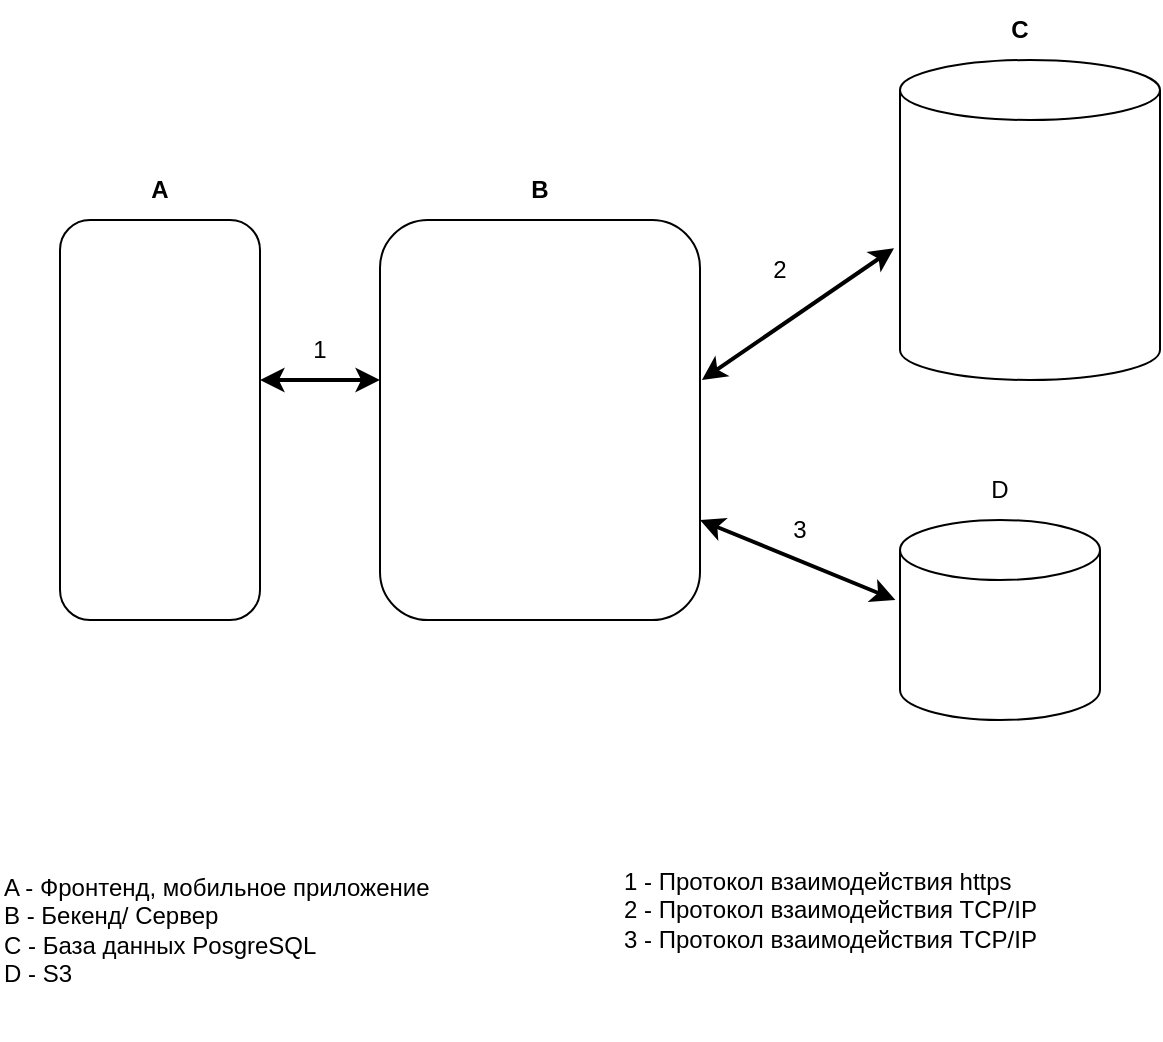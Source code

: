 <mxfile version="24.8.3">
  <diagram name="Страница — 1" id="0EDK6MfCusJcOLu9cGK9">
    <mxGraphModel dx="1434" dy="746" grid="1" gridSize="10" guides="1" tooltips="1" connect="1" arrows="1" fold="1" page="1" pageScale="1" pageWidth="2339" pageHeight="3300" math="0" shadow="0">
      <root>
        <mxCell id="0" />
        <mxCell id="1" parent="0" />
        <mxCell id="53JEWTsziwx4sO8Of7nc-1" value="" style="rounded=1;whiteSpace=wrap;html=1;rotation=-90;" parent="1" vertex="1">
          <mxGeometry x="30" y="330" width="200" height="100" as="geometry" />
        </mxCell>
        <mxCell id="53JEWTsziwx4sO8Of7nc-2" value="" style="rounded=1;whiteSpace=wrap;html=1;direction=south;" parent="1" vertex="1">
          <mxGeometry x="240" y="280" width="160" height="200" as="geometry" />
        </mxCell>
        <mxCell id="53JEWTsziwx4sO8Of7nc-3" value="" style="shape=cylinder3;whiteSpace=wrap;html=1;boundedLbl=1;backgroundOutline=1;size=15;" parent="1" vertex="1">
          <mxGeometry x="500" y="200" width="130" height="160" as="geometry" />
        </mxCell>
        <mxCell id="53JEWTsziwx4sO8Of7nc-4" value="&lt;b&gt;А&lt;/b&gt;" style="text;html=1;align=center;verticalAlign=middle;whiteSpace=wrap;rounded=0;" parent="1" vertex="1">
          <mxGeometry x="100" y="250" width="60" height="30" as="geometry" />
        </mxCell>
        <mxCell id="53JEWTsziwx4sO8Of7nc-6" value="&lt;b&gt;B&lt;/b&gt;" style="text;html=1;align=center;verticalAlign=middle;whiteSpace=wrap;rounded=0;" parent="1" vertex="1">
          <mxGeometry x="290" y="250" width="60" height="30" as="geometry" />
        </mxCell>
        <mxCell id="53JEWTsziwx4sO8Of7nc-8" value="&lt;b&gt;C&lt;/b&gt;" style="text;html=1;align=center;verticalAlign=middle;whiteSpace=wrap;rounded=0;" parent="1" vertex="1">
          <mxGeometry x="530" y="170" width="60" height="30" as="geometry" />
        </mxCell>
        <mxCell id="53JEWTsziwx4sO8Of7nc-10" value="" style="endArrow=classic;startArrow=classic;html=1;rounded=0;endSize=6;strokeWidth=2;" parent="1" edge="1">
          <mxGeometry width="50" height="50" relative="1" as="geometry">
            <mxPoint x="180" y="360" as="sourcePoint" />
            <mxPoint x="240" y="360" as="targetPoint" />
          </mxGeometry>
        </mxCell>
        <mxCell id="53JEWTsziwx4sO8Of7nc-14" value="" style="endArrow=classic;startArrow=classic;html=1;rounded=0;exitX=0.4;exitY=-0.006;exitDx=0;exitDy=0;exitPerimeter=0;strokeWidth=2;entryX=-0.023;entryY=0.588;entryDx=0;entryDy=0;entryPerimeter=0;" parent="1" source="53JEWTsziwx4sO8Of7nc-2" edge="1" target="53JEWTsziwx4sO8Of7nc-3">
          <mxGeometry width="50" height="50" relative="1" as="geometry">
            <mxPoint x="190" y="370" as="sourcePoint" />
            <mxPoint x="480" y="360" as="targetPoint" />
            <Array as="points" />
          </mxGeometry>
        </mxCell>
        <mxCell id="hni56AEVQrNbNFlHhM1i-1" value="1" style="text;html=1;align=center;verticalAlign=middle;whiteSpace=wrap;rounded=0;" vertex="1" parent="1">
          <mxGeometry x="180" y="330" width="60" height="30" as="geometry" />
        </mxCell>
        <mxCell id="hni56AEVQrNbNFlHhM1i-3" value="2" style="text;html=1;align=center;verticalAlign=middle;whiteSpace=wrap;rounded=0;" vertex="1" parent="1">
          <mxGeometry x="410" y="290" width="60" height="30" as="geometry" />
        </mxCell>
        <mxCell id="hni56AEVQrNbNFlHhM1i-5" value="" style="shape=cylinder3;whiteSpace=wrap;html=1;boundedLbl=1;backgroundOutline=1;size=15;" vertex="1" parent="1">
          <mxGeometry x="500" y="430" width="100" height="100" as="geometry" />
        </mxCell>
        <mxCell id="hni56AEVQrNbNFlHhM1i-7" value="" style="endArrow=classic;startArrow=classic;html=1;rounded=0;exitX=0.75;exitY=0;exitDx=0;exitDy=0;strokeWidth=2;entryX=-0.023;entryY=0.4;entryDx=0;entryDy=0;entryPerimeter=0;" edge="1" parent="1" source="53JEWTsziwx4sO8Of7nc-2" target="hni56AEVQrNbNFlHhM1i-5">
          <mxGeometry width="50" height="50" relative="1" as="geometry">
            <mxPoint x="411" y="370" as="sourcePoint" />
            <mxPoint x="490" y="370" as="targetPoint" />
            <Array as="points" />
          </mxGeometry>
        </mxCell>
        <mxCell id="hni56AEVQrNbNFlHhM1i-9" value="A - Фронтенд, мобильное приложение&lt;div&gt;B - Бекенд/ Сервер&lt;/div&gt;&lt;div&gt;C - База данных PosgreSQL&lt;/div&gt;&lt;div&gt;D - S3&lt;/div&gt;" style="text;html=1;align=left;verticalAlign=middle;whiteSpace=wrap;rounded=0;" vertex="1" parent="1">
          <mxGeometry x="50" y="580" width="230" height="110" as="geometry" />
        </mxCell>
        <mxCell id="hni56AEVQrNbNFlHhM1i-10" value="D" style="text;html=1;align=center;verticalAlign=middle;whiteSpace=wrap;rounded=0;" vertex="1" parent="1">
          <mxGeometry x="520" y="400" width="60" height="30" as="geometry" />
        </mxCell>
        <mxCell id="hni56AEVQrNbNFlHhM1i-11" value="3" style="text;html=1;align=center;verticalAlign=middle;whiteSpace=wrap;rounded=0;" vertex="1" parent="1">
          <mxGeometry x="420" y="420" width="60" height="30" as="geometry" />
        </mxCell>
        <mxCell id="hni56AEVQrNbNFlHhM1i-15" value="1 - Протокол взаимодействия https&lt;div&gt;2 -&amp;nbsp;&lt;span style=&quot;background-color: initial;&quot;&gt;Протокол взаимодействия TCP/IP&lt;/span&gt;&lt;/div&gt;&lt;div&gt;3 -&amp;nbsp;&lt;span style=&quot;background-color: initial;&quot;&gt;Протокол взаимодействия TCP/IP&lt;/span&gt;&lt;span style=&quot;background-color: initial;&quot;&gt;&lt;/span&gt;&lt;/div&gt;" style="text;html=1;align=left;verticalAlign=middle;whiteSpace=wrap;rounded=0;" vertex="1" parent="1">
          <mxGeometry x="360" y="580" width="220" height="90" as="geometry" />
        </mxCell>
      </root>
    </mxGraphModel>
  </diagram>
</mxfile>

